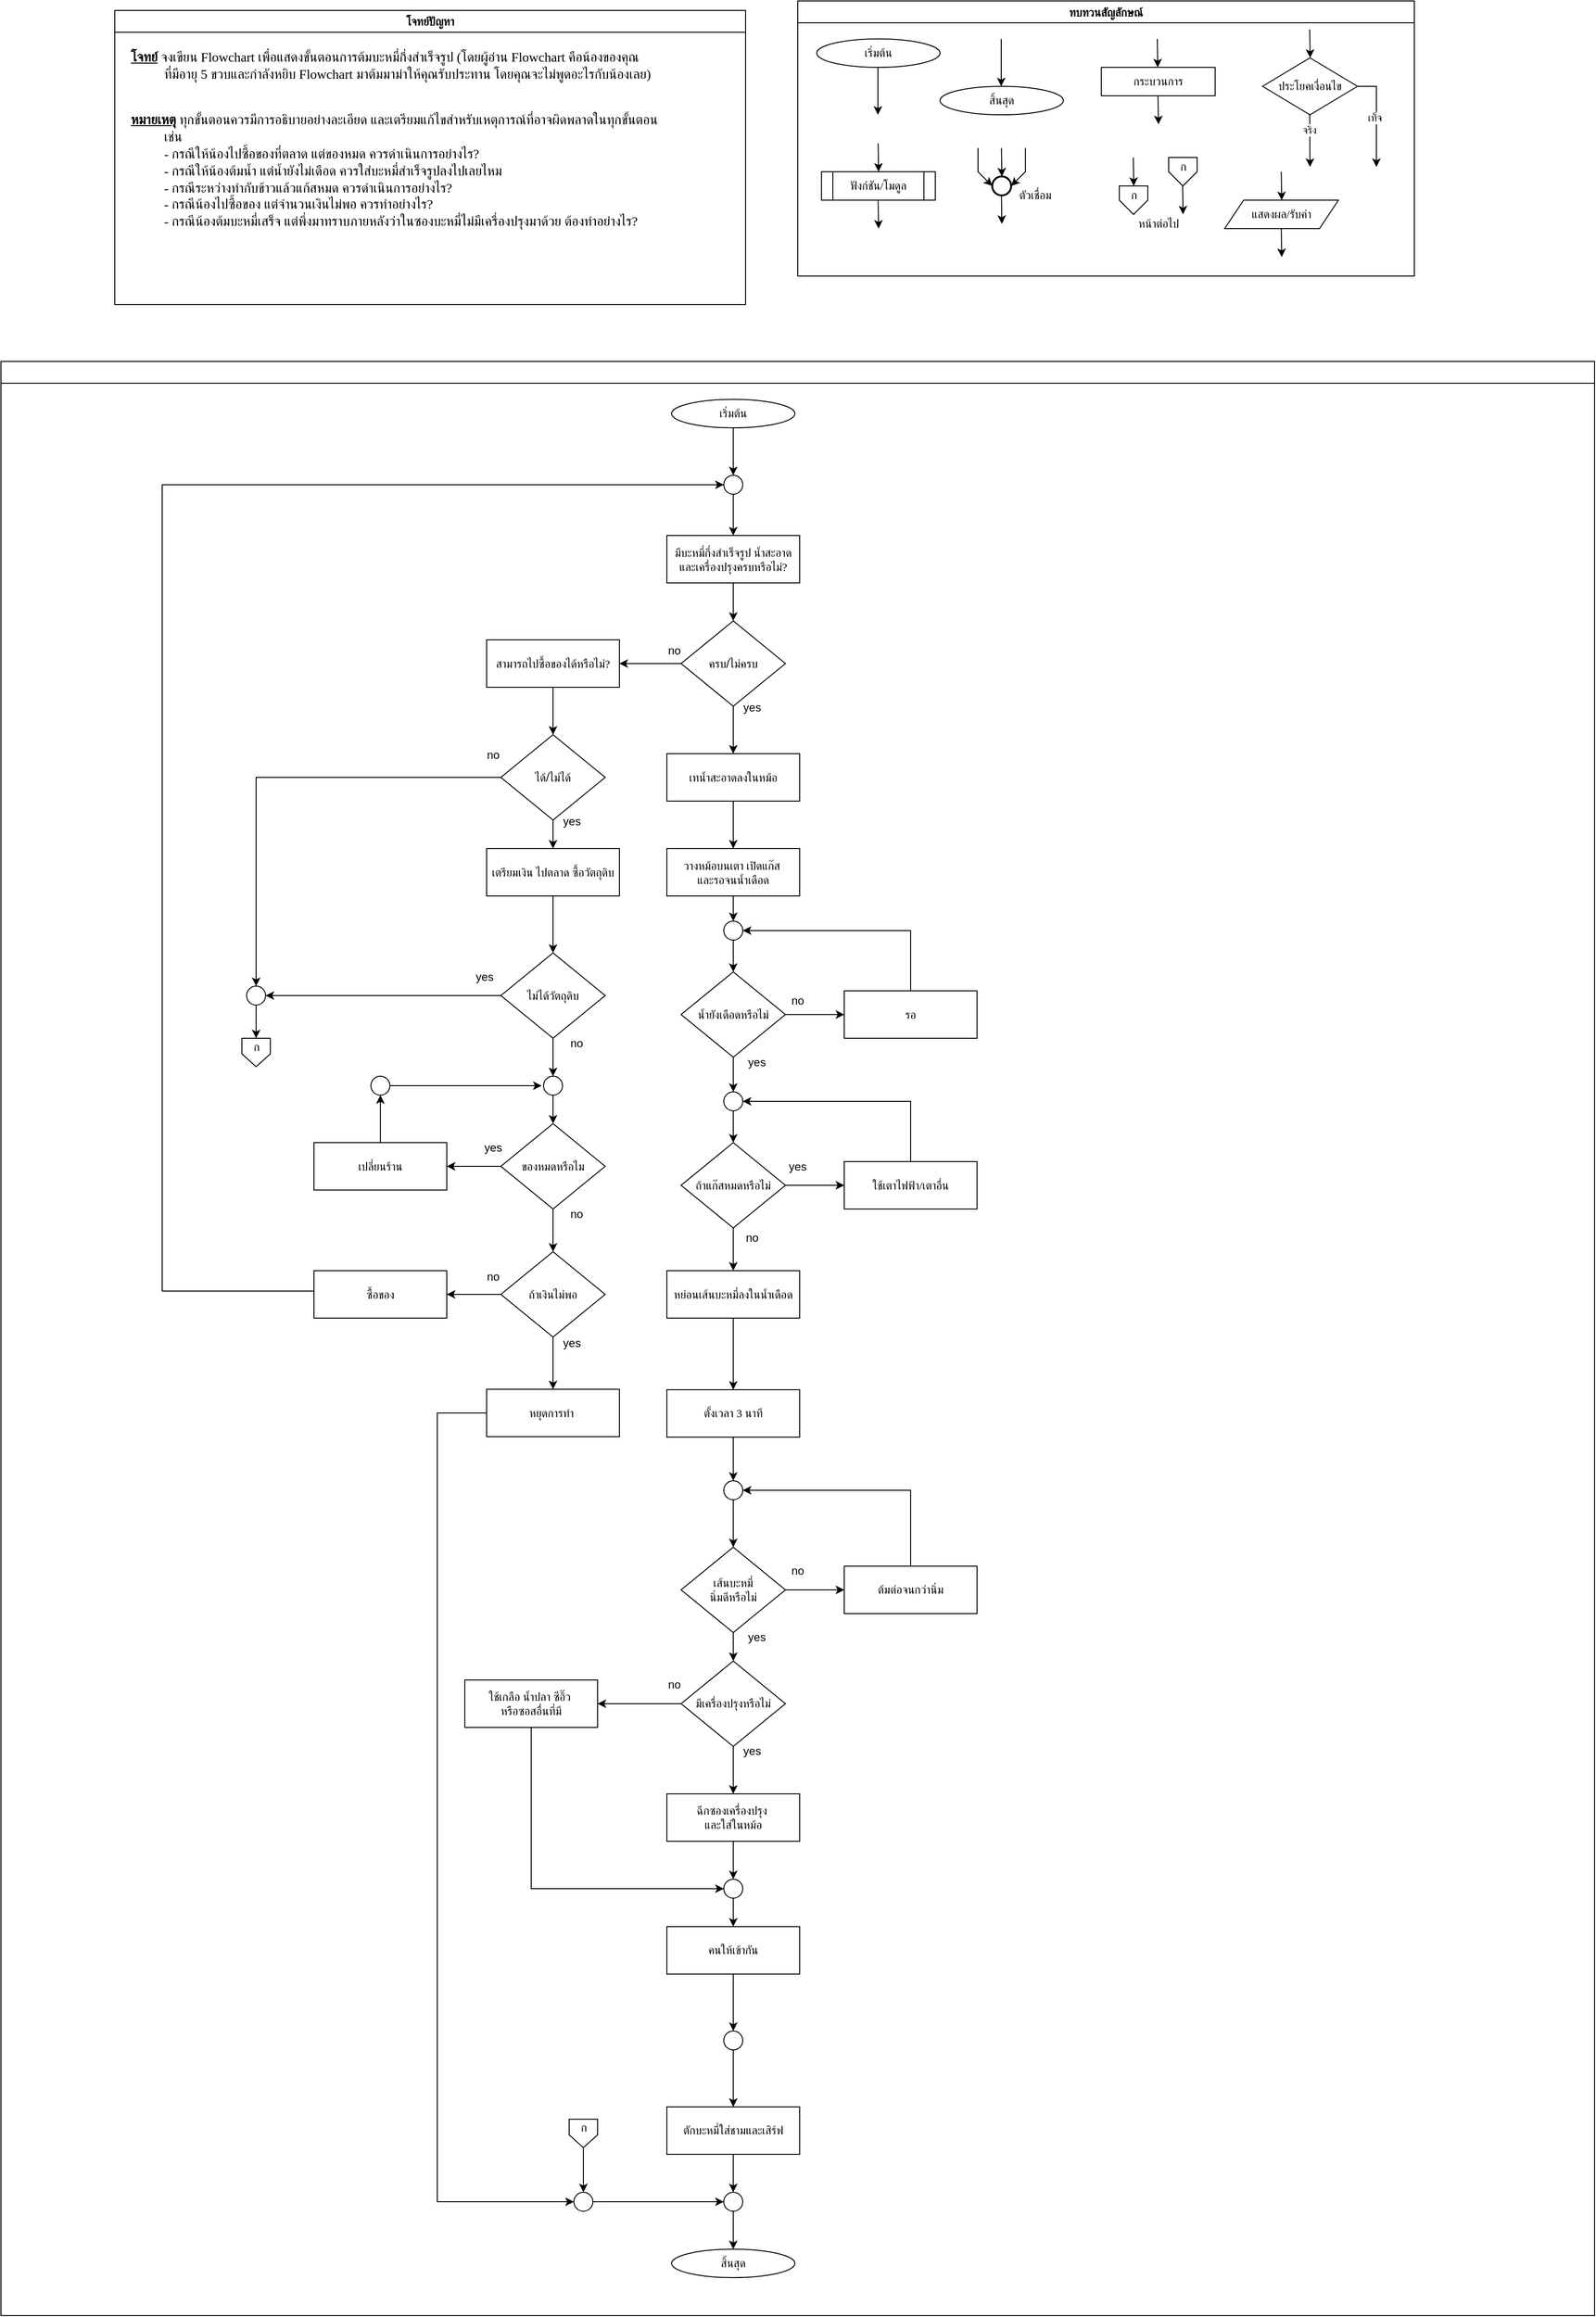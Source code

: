 <mxfile version="24.8.9">
  <diagram name="Page-1" id="bMWLCuBrvqZ_QIejUdau">
    <mxGraphModel dx="6449" dy="3695" grid="1" gridSize="10" guides="1" tooltips="1" connect="1" arrows="1" fold="1" page="1" pageScale="1" pageWidth="827" pageHeight="1169" math="0" shadow="0">
      <root>
        <mxCell id="0" />
        <mxCell id="1" parent="0" />
        <mxCell id="wfWS6R41Hs7KRzqIrebh-39" value="ทบทวนสัญลักษณ์" style="swimlane;fontFamily=Sarabun;fontSource=https%3A%2F%2Ffonts.googleapis.com%2Fcss%3Ffamily%3DSarabun;" parent="1" vertex="1">
          <mxGeometry x="-720" y="20" width="650" height="290" as="geometry" />
        </mxCell>
        <mxCell id="wfWS6R41Hs7KRzqIrebh-40" value="&lt;font data-font-src=&quot;https://fonts.googleapis.com/css?family=Sarabun&quot; face=&quot;Sarabun&quot;&gt;เริ่มต้น&lt;/font&gt;" style="ellipse;whiteSpace=wrap;html=1;" parent="wfWS6R41Hs7KRzqIrebh-39" vertex="1">
          <mxGeometry x="20" y="40" width="130" height="30" as="geometry" />
        </mxCell>
        <mxCell id="wfWS6R41Hs7KRzqIrebh-41" value="" style="endArrow=classic;html=1;rounded=0;" parent="wfWS6R41Hs7KRzqIrebh-39" edge="1">
          <mxGeometry width="50" height="50" relative="1" as="geometry">
            <mxPoint x="84.5" y="70" as="sourcePoint" />
            <mxPoint x="84.5" y="120" as="targetPoint" />
          </mxGeometry>
        </mxCell>
        <mxCell id="wfWS6R41Hs7KRzqIrebh-42" value="&lt;font face=&quot;Sarabun&quot;&gt;สิ้นสุด&lt;/font&gt;" style="ellipse;whiteSpace=wrap;html=1;" parent="wfWS6R41Hs7KRzqIrebh-39" vertex="1">
          <mxGeometry x="150" y="90" width="130" height="30" as="geometry" />
        </mxCell>
        <mxCell id="wfWS6R41Hs7KRzqIrebh-43" value="" style="endArrow=classic;html=1;rounded=0;" parent="wfWS6R41Hs7KRzqIrebh-39" edge="1">
          <mxGeometry width="50" height="50" relative="1" as="geometry">
            <mxPoint x="214.5" y="40" as="sourcePoint" />
            <mxPoint x="214.5" y="90" as="targetPoint" />
          </mxGeometry>
        </mxCell>
        <mxCell id="wfWS6R41Hs7KRzqIrebh-44" value="กระบวนการ" style="rounded=0;whiteSpace=wrap;html=1;fontFamily=Sarabun;fontSource=https%3A%2F%2Ffonts.googleapis.com%2Fcss%3Ffamily%3DSarabun;" parent="wfWS6R41Hs7KRzqIrebh-39" vertex="1">
          <mxGeometry x="320" y="70" width="120" height="30" as="geometry" />
        </mxCell>
        <mxCell id="wfWS6R41Hs7KRzqIrebh-45" value="" style="endArrow=classic;html=1;rounded=0;" parent="wfWS6R41Hs7KRzqIrebh-39" edge="1">
          <mxGeometry width="50" height="50" relative="1" as="geometry">
            <mxPoint x="379" y="40" as="sourcePoint" />
            <mxPoint x="379.5" y="70" as="targetPoint" />
          </mxGeometry>
        </mxCell>
        <mxCell id="wfWS6R41Hs7KRzqIrebh-46" value="" style="endArrow=classic;html=1;rounded=0;" parent="wfWS6R41Hs7KRzqIrebh-39" edge="1">
          <mxGeometry width="50" height="50" relative="1" as="geometry">
            <mxPoint x="379.75" y="100" as="sourcePoint" />
            <mxPoint x="380.25" y="130" as="targetPoint" />
          </mxGeometry>
        </mxCell>
        <mxCell id="wfWS6R41Hs7KRzqIrebh-47" value="ประโยคเงื่อนไข" style="rhombus;whiteSpace=wrap;html=1;fontFamily=Sarabun;fontSource=https%3A%2F%2Ffonts.googleapis.com%2Fcss%3Ffamily%3DSarabun;" parent="wfWS6R41Hs7KRzqIrebh-39" vertex="1">
          <mxGeometry x="490" y="60" width="100" height="60" as="geometry" />
        </mxCell>
        <mxCell id="wfWS6R41Hs7KRzqIrebh-48" value="" style="endArrow=classic;html=1;rounded=0;" parent="wfWS6R41Hs7KRzqIrebh-39" edge="1">
          <mxGeometry width="50" height="50" relative="1" as="geometry">
            <mxPoint x="539.71" y="30" as="sourcePoint" />
            <mxPoint x="540.21" y="60" as="targetPoint" />
          </mxGeometry>
        </mxCell>
        <mxCell id="wfWS6R41Hs7KRzqIrebh-49" value="" style="endArrow=classic;html=1;rounded=0;" parent="wfWS6R41Hs7KRzqIrebh-39" edge="1">
          <mxGeometry width="50" height="50" relative="1" as="geometry">
            <mxPoint x="539.71" y="120" as="sourcePoint" />
            <mxPoint x="540" y="175" as="targetPoint" />
          </mxGeometry>
        </mxCell>
        <mxCell id="wfWS6R41Hs7KRzqIrebh-50" value="จริง" style="edgeLabel;html=1;align=center;verticalAlign=middle;resizable=0;points=[];fontFamily=Sarabun;fontSource=https%3A%2F%2Ffonts.googleapis.com%2Fcss%3Ffamily%3DSarabun;" parent="wfWS6R41Hs7KRzqIrebh-49" vertex="1" connectable="0">
          <mxGeometry x="-0.414" y="-1" relative="1" as="geometry">
            <mxPoint as="offset" />
          </mxGeometry>
        </mxCell>
        <mxCell id="wfWS6R41Hs7KRzqIrebh-51" value="" style="endArrow=classic;html=1;rounded=0;exitX=1;exitY=0.5;exitDx=0;exitDy=0;" parent="wfWS6R41Hs7KRzqIrebh-39" source="wfWS6R41Hs7KRzqIrebh-47" edge="1">
          <mxGeometry width="50" height="50" relative="1" as="geometry">
            <mxPoint x="620" y="95" as="sourcePoint" />
            <mxPoint x="610" y="175" as="targetPoint" />
            <Array as="points">
              <mxPoint x="610" y="90" />
            </Array>
          </mxGeometry>
        </mxCell>
        <mxCell id="wfWS6R41Hs7KRzqIrebh-52" value="&lt;font data-font-src=&quot;https://fonts.googleapis.com/css?family=Sarabun&quot; face=&quot;Sarabun&quot;&gt;เท็จ&lt;/font&gt;" style="edgeLabel;html=1;align=center;verticalAlign=middle;resizable=0;points=[];" parent="wfWS6R41Hs7KRzqIrebh-51" vertex="1" connectable="0">
          <mxGeometry x="-0.002" y="-2" relative="1" as="geometry">
            <mxPoint as="offset" />
          </mxGeometry>
        </mxCell>
        <mxCell id="wfWS6R41Hs7KRzqIrebh-53" value="&lt;font data-font-src=&quot;https://fonts.googleapis.com/css?family=Sarabun&quot; face=&quot;Sarabun&quot;&gt;ฟังก์ชัน/โมดูล&lt;/font&gt;" style="shape=process;whiteSpace=wrap;html=1;backgroundOutline=1;" parent="wfWS6R41Hs7KRzqIrebh-39" vertex="1">
          <mxGeometry x="25" y="180" width="120" height="30" as="geometry" />
        </mxCell>
        <mxCell id="wfWS6R41Hs7KRzqIrebh-54" value="" style="endArrow=classic;html=1;rounded=0;" parent="wfWS6R41Hs7KRzqIrebh-39" edge="1">
          <mxGeometry width="50" height="50" relative="1" as="geometry">
            <mxPoint x="84.71" y="150" as="sourcePoint" />
            <mxPoint x="85.21" y="180" as="targetPoint" />
          </mxGeometry>
        </mxCell>
        <mxCell id="wfWS6R41Hs7KRzqIrebh-55" value="" style="endArrow=classic;html=1;rounded=0;" parent="wfWS6R41Hs7KRzqIrebh-39" edge="1">
          <mxGeometry width="50" height="50" relative="1" as="geometry">
            <mxPoint x="84.71" y="210" as="sourcePoint" />
            <mxPoint x="85.21" y="240" as="targetPoint" />
          </mxGeometry>
        </mxCell>
        <mxCell id="wfWS6R41Hs7KRzqIrebh-56" value="" style="strokeWidth=2;html=1;shape=mxgraph.flowchart.start_2;whiteSpace=wrap;" parent="wfWS6R41Hs7KRzqIrebh-39" vertex="1">
          <mxGeometry x="205" y="185" width="20" height="20" as="geometry" />
        </mxCell>
        <mxCell id="wfWS6R41Hs7KRzqIrebh-57" value="" style="endArrow=classic;html=1;rounded=0;" parent="wfWS6R41Hs7KRzqIrebh-39" edge="1">
          <mxGeometry width="50" height="50" relative="1" as="geometry">
            <mxPoint x="214.71" y="155" as="sourcePoint" />
            <mxPoint x="215.21" y="185" as="targetPoint" />
          </mxGeometry>
        </mxCell>
        <mxCell id="wfWS6R41Hs7KRzqIrebh-58" value="" style="endArrow=classic;html=1;rounded=0;entryX=0;entryY=0.5;entryDx=0;entryDy=0;entryPerimeter=0;" parent="wfWS6R41Hs7KRzqIrebh-39" target="wfWS6R41Hs7KRzqIrebh-56" edge="1">
          <mxGeometry width="50" height="50" relative="1" as="geometry">
            <mxPoint x="190.0" y="155" as="sourcePoint" />
            <mxPoint x="190.5" y="185" as="targetPoint" />
            <Array as="points">
              <mxPoint x="190" y="180" />
            </Array>
          </mxGeometry>
        </mxCell>
        <mxCell id="wfWS6R41Hs7KRzqIrebh-59" value="" style="endArrow=classic;html=1;rounded=0;entryX=1;entryY=0.5;entryDx=0;entryDy=0;entryPerimeter=0;" parent="wfWS6R41Hs7KRzqIrebh-39" target="wfWS6R41Hs7KRzqIrebh-56" edge="1">
          <mxGeometry width="50" height="50" relative="1" as="geometry">
            <mxPoint x="240.0" y="155" as="sourcePoint" />
            <mxPoint x="240.5" y="185" as="targetPoint" />
            <Array as="points">
              <mxPoint x="240" y="180" />
            </Array>
          </mxGeometry>
        </mxCell>
        <mxCell id="wfWS6R41Hs7KRzqIrebh-60" value="" style="endArrow=classic;html=1;rounded=0;" parent="wfWS6R41Hs7KRzqIrebh-39" edge="1">
          <mxGeometry width="50" height="50" relative="1" as="geometry">
            <mxPoint x="214.71" y="205" as="sourcePoint" />
            <mxPoint x="215.21" y="235" as="targetPoint" />
          </mxGeometry>
        </mxCell>
        <mxCell id="wfWS6R41Hs7KRzqIrebh-61" value="&lt;font data-font-src=&quot;https://fonts.googleapis.com/css?family=Sarabun&quot; face=&quot;Sarabun&quot;&gt;ตัวเชื่อม&lt;/font&gt;" style="text;html=1;align=center;verticalAlign=middle;resizable=0;points=[];autosize=1;strokeColor=none;fillColor=none;" parent="wfWS6R41Hs7KRzqIrebh-39" vertex="1">
          <mxGeometry x="220" y="190" width="60" height="30" as="geometry" />
        </mxCell>
        <mxCell id="wfWS6R41Hs7KRzqIrebh-62" value="" style="endArrow=classic;html=1;rounded=0;" parent="wfWS6R41Hs7KRzqIrebh-39" edge="1">
          <mxGeometry width="50" height="50" relative="1" as="geometry">
            <mxPoint x="353.71" y="165" as="sourcePoint" />
            <mxPoint x="354.21" y="195" as="targetPoint" />
          </mxGeometry>
        </mxCell>
        <mxCell id="wfWS6R41Hs7KRzqIrebh-63" value="" style="verticalLabelPosition=bottom;verticalAlign=top;html=1;shape=offPageConnector;rounded=0;size=0.5;" parent="wfWS6R41Hs7KRzqIrebh-39" vertex="1">
          <mxGeometry x="339" y="195" width="30" height="30" as="geometry" />
        </mxCell>
        <mxCell id="wfWS6R41Hs7KRzqIrebh-64" value="" style="endArrow=classic;html=1;rounded=0;" parent="wfWS6R41Hs7KRzqIrebh-39" edge="1">
          <mxGeometry width="50" height="50" relative="1" as="geometry">
            <mxPoint x="405.71" y="195" as="sourcePoint" />
            <mxPoint x="406.21" y="225" as="targetPoint" />
          </mxGeometry>
        </mxCell>
        <mxCell id="wfWS6R41Hs7KRzqIrebh-65" value="" style="verticalLabelPosition=bottom;verticalAlign=top;html=1;shape=offPageConnector;rounded=0;size=0.5;" parent="wfWS6R41Hs7KRzqIrebh-39" vertex="1">
          <mxGeometry x="391" y="165" width="30" height="30" as="geometry" />
        </mxCell>
        <mxCell id="wfWS6R41Hs7KRzqIrebh-66" value="หน้าต่อไป" style="text;html=1;align=center;verticalAlign=middle;resizable=0;points=[];autosize=1;strokeColor=none;fillColor=none;fontFamily=Sarabun;fontSource=https%3A%2F%2Ffonts.googleapis.com%2Fcss%3Ffamily%3DSarabun;" parent="wfWS6R41Hs7KRzqIrebh-39" vertex="1">
          <mxGeometry x="345" y="220" width="70" height="30" as="geometry" />
        </mxCell>
        <mxCell id="wfWS6R41Hs7KRzqIrebh-67" value="ก" style="text;html=1;align=center;verticalAlign=middle;resizable=0;points=[];autosize=1;strokeColor=none;fillColor=none;fontFamily=Sarabun;fontSource=https%3A%2F%2Ffonts.googleapis.com%2Fcss%3Ffamily%3DSarabun;" parent="wfWS6R41Hs7KRzqIrebh-39" vertex="1">
          <mxGeometry x="339" y="190" width="30" height="30" as="geometry" />
        </mxCell>
        <mxCell id="wfWS6R41Hs7KRzqIrebh-68" value="ก" style="text;html=1;align=center;verticalAlign=middle;resizable=0;points=[];autosize=1;strokeColor=none;fillColor=none;fontFamily=Sarabun;fontSource=https%3A%2F%2Ffonts.googleapis.com%2Fcss%3Ffamily%3DSarabun;" parent="wfWS6R41Hs7KRzqIrebh-39" vertex="1">
          <mxGeometry x="391" y="160" width="30" height="30" as="geometry" />
        </mxCell>
        <mxCell id="wfWS6R41Hs7KRzqIrebh-69" value="แสดงผล/รับค่า" style="shape=parallelogram;perimeter=parallelogramPerimeter;whiteSpace=wrap;html=1;fixedSize=1;fontFamily=Sarabun;fontSource=https%3A%2F%2Ffonts.googleapis.com%2Fcss%3Ffamily%3DSarabun;" parent="wfWS6R41Hs7KRzqIrebh-39" vertex="1">
          <mxGeometry x="450" y="210" width="120" height="30" as="geometry" />
        </mxCell>
        <mxCell id="wfWS6R41Hs7KRzqIrebh-70" value="" style="endArrow=classic;html=1;rounded=0;" parent="wfWS6R41Hs7KRzqIrebh-39" edge="1">
          <mxGeometry width="50" height="50" relative="1" as="geometry">
            <mxPoint x="509.71" y="180" as="sourcePoint" />
            <mxPoint x="510.21" y="210" as="targetPoint" />
          </mxGeometry>
        </mxCell>
        <mxCell id="wfWS6R41Hs7KRzqIrebh-71" value="" style="endArrow=classic;html=1;rounded=0;" parent="wfWS6R41Hs7KRzqIrebh-39" edge="1">
          <mxGeometry width="50" height="50" relative="1" as="geometry">
            <mxPoint x="509.71" y="240" as="sourcePoint" />
            <mxPoint x="510.21" y="270" as="targetPoint" />
          </mxGeometry>
        </mxCell>
        <mxCell id="wfWS6R41Hs7KRzqIrebh-72" value="&#xa;" style="swimlane;fontFamily=Sarabun;fontSource=https%3A%2F%2Ffonts.googleapis.com%2Fcss%3Ffamily%3DSarabun;" parent="1" vertex="1">
          <mxGeometry x="-1560" y="400" width="1680" height="2060" as="geometry" />
        </mxCell>
        <mxCell id="wfWS6R41Hs7KRzqIrebh-124" value="" style="edgeStyle=orthogonalEdgeStyle;rounded=0;orthogonalLoop=1;jettySize=auto;html=1;" parent="wfWS6R41Hs7KRzqIrebh-72" source="wfWS6R41Hs7KRzqIrebh-73" target="wfWS6R41Hs7KRzqIrebh-123" edge="1">
          <mxGeometry relative="1" as="geometry" />
        </mxCell>
        <mxCell id="wfWS6R41Hs7KRzqIrebh-73" value="&lt;font data-font-src=&quot;https://fonts.googleapis.com/css?family=Sarabun&quot; face=&quot;Sarabun&quot;&gt;เริ่มต้น&lt;/font&gt;" style="ellipse;whiteSpace=wrap;html=1;" parent="wfWS6R41Hs7KRzqIrebh-72" vertex="1">
          <mxGeometry x="707" y="40" width="130" height="30" as="geometry" />
        </mxCell>
        <mxCell id="wfWS6R41Hs7KRzqIrebh-74" value="&lt;font face=&quot;Sarabun&quot;&gt;สิ้นสุด&lt;/font&gt;" style="ellipse;whiteSpace=wrap;html=1;" parent="wfWS6R41Hs7KRzqIrebh-72" vertex="1">
          <mxGeometry x="707" y="1990" width="130" height="30" as="geometry" />
        </mxCell>
        <mxCell id="wfWS6R41Hs7KRzqIrebh-80" value="" style="edgeStyle=orthogonalEdgeStyle;rounded=0;orthogonalLoop=1;jettySize=auto;html=1;" parent="wfWS6R41Hs7KRzqIrebh-72" source="wfWS6R41Hs7KRzqIrebh-77" target="wfWS6R41Hs7KRzqIrebh-79" edge="1">
          <mxGeometry relative="1" as="geometry" />
        </mxCell>
        <mxCell id="wfWS6R41Hs7KRzqIrebh-77" value="มีบะหมี่กึ่งสำเร็จรูป น้ำสะอาด และเครื่องปรุงครบหรือไม่?" style="rounded=0;whiteSpace=wrap;html=1;fontFamily=Sarabun;fontSource=https%3A%2F%2Ffonts.googleapis.com%2Fcss%3Ffamily%3DSarabun;" parent="wfWS6R41Hs7KRzqIrebh-72" vertex="1">
          <mxGeometry x="702" y="183.5" width="140" height="50" as="geometry" />
        </mxCell>
        <mxCell id="wfWS6R41Hs7KRzqIrebh-89" value="" style="edgeStyle=orthogonalEdgeStyle;rounded=0;orthogonalLoop=1;jettySize=auto;html=1;" parent="wfWS6R41Hs7KRzqIrebh-72" source="wfWS6R41Hs7KRzqIrebh-79" target="wfWS6R41Hs7KRzqIrebh-81" edge="1">
          <mxGeometry relative="1" as="geometry" />
        </mxCell>
        <mxCell id="wfWS6R41Hs7KRzqIrebh-163" value="" style="edgeStyle=orthogonalEdgeStyle;rounded=0;orthogonalLoop=1;jettySize=auto;html=1;" parent="wfWS6R41Hs7KRzqIrebh-72" source="wfWS6R41Hs7KRzqIrebh-79" target="wfWS6R41Hs7KRzqIrebh-161" edge="1">
          <mxGeometry relative="1" as="geometry" />
        </mxCell>
        <mxCell id="wfWS6R41Hs7KRzqIrebh-79" value="ครบ/ไม่ครบ" style="rhombus;whiteSpace=wrap;html=1;" parent="wfWS6R41Hs7KRzqIrebh-72" vertex="1">
          <mxGeometry x="717" y="273.5" width="110" height="90" as="geometry" />
        </mxCell>
        <mxCell id="wfWS6R41Hs7KRzqIrebh-87" value="" style="edgeStyle=orthogonalEdgeStyle;rounded=0;orthogonalLoop=1;jettySize=auto;html=1;" parent="wfWS6R41Hs7KRzqIrebh-72" source="wfWS6R41Hs7KRzqIrebh-81" target="wfWS6R41Hs7KRzqIrebh-84" edge="1">
          <mxGeometry relative="1" as="geometry" />
        </mxCell>
        <mxCell id="wfWS6R41Hs7KRzqIrebh-81" value="สามารถไปซื้อของได้หรือไม่?" style="rounded=0;whiteSpace=wrap;html=1;fontFamily=Sarabun;fontSource=https%3A%2F%2Ffonts.googleapis.com%2Fcss%3Ffamily%3DSarabun;" parent="wfWS6R41Hs7KRzqIrebh-72" vertex="1">
          <mxGeometry x="512" y="293.5" width="140" height="50" as="geometry" />
        </mxCell>
        <mxCell id="wfWS6R41Hs7KRzqIrebh-88" value="" style="edgeStyle=orthogonalEdgeStyle;rounded=0;orthogonalLoop=1;jettySize=auto;html=1;" parent="wfWS6R41Hs7KRzqIrebh-72" source="wfWS6R41Hs7KRzqIrebh-84" target="wfWS6R41Hs7KRzqIrebh-86" edge="1">
          <mxGeometry relative="1" as="geometry" />
        </mxCell>
        <mxCell id="wfWS6R41Hs7KRzqIrebh-103" value="" style="edgeStyle=orthogonalEdgeStyle;rounded=0;orthogonalLoop=1;jettySize=auto;html=1;" parent="wfWS6R41Hs7KRzqIrebh-72" source="wfWS6R41Hs7KRzqIrebh-84" target="wfWS6R41Hs7KRzqIrebh-97" edge="1">
          <mxGeometry relative="1" as="geometry" />
        </mxCell>
        <mxCell id="wfWS6R41Hs7KRzqIrebh-84" value="ได้/ไม่ได้" style="rhombus;whiteSpace=wrap;html=1;" parent="wfWS6R41Hs7KRzqIrebh-72" vertex="1">
          <mxGeometry x="527" y="393.5" width="110" height="90" as="geometry" />
        </mxCell>
        <mxCell id="wfWS6R41Hs7KRzqIrebh-91" value="" style="edgeStyle=orthogonalEdgeStyle;rounded=0;orthogonalLoop=1;jettySize=auto;html=1;" parent="wfWS6R41Hs7KRzqIrebh-72" source="wfWS6R41Hs7KRzqIrebh-86" target="wfWS6R41Hs7KRzqIrebh-90" edge="1">
          <mxGeometry relative="1" as="geometry" />
        </mxCell>
        <mxCell id="wfWS6R41Hs7KRzqIrebh-86" value="เตรียมเงิน ไปตลาด ซื้อวัตถุดิบ" style="rounded=0;whiteSpace=wrap;html=1;fontFamily=Sarabun;fontSource=https%3A%2F%2Ffonts.googleapis.com%2Fcss%3Ffamily%3DSarabun;" parent="wfWS6R41Hs7KRzqIrebh-72" vertex="1">
          <mxGeometry x="512" y="513.5" width="140" height="50" as="geometry" />
        </mxCell>
        <mxCell id="wfWS6R41Hs7KRzqIrebh-102" value="" style="edgeStyle=orthogonalEdgeStyle;rounded=0;orthogonalLoop=1;jettySize=auto;html=1;" parent="wfWS6R41Hs7KRzqIrebh-72" source="wfWS6R41Hs7KRzqIrebh-90" target="wfWS6R41Hs7KRzqIrebh-97" edge="1">
          <mxGeometry relative="1" as="geometry" />
        </mxCell>
        <mxCell id="wfWS6R41Hs7KRzqIrebh-118" value="" style="edgeStyle=orthogonalEdgeStyle;rounded=0;orthogonalLoop=1;jettySize=auto;html=1;" parent="wfWS6R41Hs7KRzqIrebh-72" source="wfWS6R41Hs7KRzqIrebh-90" target="wfWS6R41Hs7KRzqIrebh-117" edge="1">
          <mxGeometry relative="1" as="geometry" />
        </mxCell>
        <mxCell id="wfWS6R41Hs7KRzqIrebh-90" value="ไม่ได้&lt;span style=&quot;font-family: Sarabun;&quot;&gt;วัตถุดิบ&lt;/span&gt;" style="rhombus;whiteSpace=wrap;html=1;" parent="wfWS6R41Hs7KRzqIrebh-72" vertex="1">
          <mxGeometry x="527" y="623.5" width="110" height="90" as="geometry" />
        </mxCell>
        <mxCell id="7X1rXIPBfg0nOLQUakzX-18" value="" style="edgeStyle=orthogonalEdgeStyle;rounded=0;orthogonalLoop=1;jettySize=auto;html=1;entryX=0;entryY=0.5;entryDx=0;entryDy=0;" edge="1" parent="wfWS6R41Hs7KRzqIrebh-72" source="wfWS6R41Hs7KRzqIrebh-94" target="7X1rXIPBfg0nOLQUakzX-19">
          <mxGeometry relative="1" as="geometry">
            <mxPoint x="582" y="1930" as="targetPoint" />
            <Array as="points">
              <mxPoint x="460" y="1109" />
              <mxPoint x="460" y="1940" />
            </Array>
          </mxGeometry>
        </mxCell>
        <mxCell id="wfWS6R41Hs7KRzqIrebh-94" value="หยุดการทำ&amp;nbsp;" style="rounded=0;whiteSpace=wrap;html=1;fontFamily=Sarabun;fontSource=https%3A%2F%2Ffonts.googleapis.com%2Fcss%3Ffamily%3DSarabun;" parent="wfWS6R41Hs7KRzqIrebh-72" vertex="1">
          <mxGeometry x="512" y="1083.5" width="140" height="50" as="geometry" />
        </mxCell>
        <mxCell id="wfWS6R41Hs7KRzqIrebh-217" value="" style="edgeStyle=orthogonalEdgeStyle;rounded=0;orthogonalLoop=1;jettySize=auto;html=1;" parent="wfWS6R41Hs7KRzqIrebh-72" source="wfWS6R41Hs7KRzqIrebh-97" target="wfWS6R41Hs7KRzqIrebh-216" edge="1">
          <mxGeometry relative="1" as="geometry" />
        </mxCell>
        <mxCell id="wfWS6R41Hs7KRzqIrebh-97" value="" style="ellipse;whiteSpace=wrap;html=1;aspect=fixed;" parent="wfWS6R41Hs7KRzqIrebh-72" vertex="1">
          <mxGeometry x="259" y="658.5" width="20" height="20" as="geometry" />
        </mxCell>
        <mxCell id="wfWS6R41Hs7KRzqIrebh-111" value="" style="edgeStyle=orthogonalEdgeStyle;rounded=0;orthogonalLoop=1;jettySize=auto;html=1;" parent="wfWS6R41Hs7KRzqIrebh-72" source="wfWS6R41Hs7KRzqIrebh-104" target="wfWS6R41Hs7KRzqIrebh-109" edge="1">
          <mxGeometry relative="1" as="geometry" />
        </mxCell>
        <mxCell id="wfWS6R41Hs7KRzqIrebh-112" value="" style="edgeStyle=orthogonalEdgeStyle;rounded=0;orthogonalLoop=1;jettySize=auto;html=1;" parent="wfWS6R41Hs7KRzqIrebh-72" source="wfWS6R41Hs7KRzqIrebh-104" target="wfWS6R41Hs7KRzqIrebh-106" edge="1">
          <mxGeometry relative="1" as="geometry" />
        </mxCell>
        <mxCell id="wfWS6R41Hs7KRzqIrebh-104" value="ของหมดหรือไม" style="rhombus;whiteSpace=wrap;html=1;" parent="wfWS6R41Hs7KRzqIrebh-72" vertex="1">
          <mxGeometry x="527" y="803.5" width="110" height="90" as="geometry" />
        </mxCell>
        <mxCell id="wfWS6R41Hs7KRzqIrebh-115" value="" style="edgeStyle=orthogonalEdgeStyle;rounded=0;orthogonalLoop=1;jettySize=auto;html=1;" parent="wfWS6R41Hs7KRzqIrebh-72" source="wfWS6R41Hs7KRzqIrebh-106" target="wfWS6R41Hs7KRzqIrebh-114" edge="1">
          <mxGeometry relative="1" as="geometry" />
        </mxCell>
        <mxCell id="wfWS6R41Hs7KRzqIrebh-106" value="เปลี่ยนร้าน" style="rounded=0;whiteSpace=wrap;html=1;fontFamily=Sarabun;fontSource=https%3A%2F%2Ffonts.googleapis.com%2Fcss%3Ffamily%3DSarabun;" parent="wfWS6R41Hs7KRzqIrebh-72" vertex="1">
          <mxGeometry x="330" y="823.5" width="140" height="50" as="geometry" />
        </mxCell>
        <mxCell id="wfWS6R41Hs7KRzqIrebh-120" value="" style="edgeStyle=orthogonalEdgeStyle;rounded=0;orthogonalLoop=1;jettySize=auto;html=1;" parent="wfWS6R41Hs7KRzqIrebh-72" source="wfWS6R41Hs7KRzqIrebh-109" target="wfWS6R41Hs7KRzqIrebh-94" edge="1">
          <mxGeometry relative="1" as="geometry" />
        </mxCell>
        <mxCell id="wfWS6R41Hs7KRzqIrebh-122" value="" style="edgeStyle=orthogonalEdgeStyle;rounded=0;orthogonalLoop=1;jettySize=auto;html=1;entryX=0;entryY=0.5;entryDx=0;entryDy=0;exitX=0;exitY=0.5;exitDx=0;exitDy=0;" parent="wfWS6R41Hs7KRzqIrebh-72" source="wfWS6R41Hs7KRzqIrebh-196" target="wfWS6R41Hs7KRzqIrebh-123" edge="1">
          <mxGeometry relative="1" as="geometry">
            <mxPoint x="289" y="980" as="sourcePoint" />
            <mxPoint x="660" y="140" as="targetPoint" />
            <Array as="points">
              <mxPoint x="330" y="980" />
              <mxPoint x="170" y="980" />
              <mxPoint x="170" y="130" />
            </Array>
          </mxGeometry>
        </mxCell>
        <mxCell id="wfWS6R41Hs7KRzqIrebh-197" value="" style="edgeStyle=orthogonalEdgeStyle;rounded=0;orthogonalLoop=1;jettySize=auto;html=1;" parent="wfWS6R41Hs7KRzqIrebh-72" source="wfWS6R41Hs7KRzqIrebh-109" target="wfWS6R41Hs7KRzqIrebh-196" edge="1">
          <mxGeometry relative="1" as="geometry" />
        </mxCell>
        <mxCell id="wfWS6R41Hs7KRzqIrebh-109" value="ถ้าเงินไม่พอ" style="rhombus;whiteSpace=wrap;html=1;" parent="wfWS6R41Hs7KRzqIrebh-72" vertex="1">
          <mxGeometry x="527" y="938.5" width="110" height="90" as="geometry" />
        </mxCell>
        <mxCell id="wfWS6R41Hs7KRzqIrebh-116" value="" style="edgeStyle=orthogonalEdgeStyle;rounded=0;orthogonalLoop=1;jettySize=auto;html=1;" parent="wfWS6R41Hs7KRzqIrebh-72" source="wfWS6R41Hs7KRzqIrebh-114" edge="1">
          <mxGeometry relative="1" as="geometry">
            <mxPoint x="570" y="763.5" as="targetPoint" />
          </mxGeometry>
        </mxCell>
        <mxCell id="wfWS6R41Hs7KRzqIrebh-114" value="" style="ellipse;whiteSpace=wrap;html=1;aspect=fixed;" parent="wfWS6R41Hs7KRzqIrebh-72" vertex="1">
          <mxGeometry x="390" y="753.5" width="20" height="20" as="geometry" />
        </mxCell>
        <mxCell id="wfWS6R41Hs7KRzqIrebh-119" value="" style="edgeStyle=orthogonalEdgeStyle;rounded=0;orthogonalLoop=1;jettySize=auto;html=1;" parent="wfWS6R41Hs7KRzqIrebh-72" source="wfWS6R41Hs7KRzqIrebh-117" target="wfWS6R41Hs7KRzqIrebh-104" edge="1">
          <mxGeometry relative="1" as="geometry" />
        </mxCell>
        <mxCell id="wfWS6R41Hs7KRzqIrebh-117" value="" style="ellipse;whiteSpace=wrap;html=1;aspect=fixed;" parent="wfWS6R41Hs7KRzqIrebh-72" vertex="1">
          <mxGeometry x="572" y="753.5" width="20" height="20" as="geometry" />
        </mxCell>
        <mxCell id="wfWS6R41Hs7KRzqIrebh-125" value="" style="edgeStyle=orthogonalEdgeStyle;rounded=0;orthogonalLoop=1;jettySize=auto;html=1;" parent="wfWS6R41Hs7KRzqIrebh-72" source="wfWS6R41Hs7KRzqIrebh-123" target="wfWS6R41Hs7KRzqIrebh-77" edge="1">
          <mxGeometry relative="1" as="geometry" />
        </mxCell>
        <mxCell id="wfWS6R41Hs7KRzqIrebh-123" value="" style="ellipse;whiteSpace=wrap;html=1;aspect=fixed;" parent="wfWS6R41Hs7KRzqIrebh-72" vertex="1">
          <mxGeometry x="762" y="120" width="20" height="20" as="geometry" />
        </mxCell>
        <mxCell id="wfWS6R41Hs7KRzqIrebh-207" value="" style="edgeStyle=orthogonalEdgeStyle;rounded=0;orthogonalLoop=1;jettySize=auto;html=1;" parent="wfWS6R41Hs7KRzqIrebh-72" source="wfWS6R41Hs7KRzqIrebh-160" target="wfWS6R41Hs7KRzqIrebh-206" edge="1">
          <mxGeometry relative="1" as="geometry" />
        </mxCell>
        <mxCell id="wfWS6R41Hs7KRzqIrebh-160" value="" style="ellipse;whiteSpace=wrap;html=1;aspect=fixed;" parent="wfWS6R41Hs7KRzqIrebh-72" vertex="1">
          <mxGeometry x="762" y="1760" width="20" height="20" as="geometry" />
        </mxCell>
        <mxCell id="wfWS6R41Hs7KRzqIrebh-165" value="" style="edgeStyle=orthogonalEdgeStyle;rounded=0;orthogonalLoop=1;jettySize=auto;html=1;" parent="wfWS6R41Hs7KRzqIrebh-72" source="wfWS6R41Hs7KRzqIrebh-161" target="wfWS6R41Hs7KRzqIrebh-164" edge="1">
          <mxGeometry relative="1" as="geometry" />
        </mxCell>
        <mxCell id="wfWS6R41Hs7KRzqIrebh-161" value="เทน้ำสะอาดลงในหม้อ" style="rounded=0;whiteSpace=wrap;html=1;fontFamily=Sarabun;fontSource=https%3A%2F%2Ffonts.googleapis.com%2Fcss%3Ffamily%3DSarabun;" parent="wfWS6R41Hs7KRzqIrebh-72" vertex="1">
          <mxGeometry x="702" y="413.5" width="140" height="50" as="geometry" />
        </mxCell>
        <mxCell id="wfWS6R41Hs7KRzqIrebh-179" value="" style="edgeStyle=orthogonalEdgeStyle;rounded=0;orthogonalLoop=1;jettySize=auto;html=1;" parent="wfWS6R41Hs7KRzqIrebh-72" source="wfWS6R41Hs7KRzqIrebh-164" target="wfWS6R41Hs7KRzqIrebh-176" edge="1">
          <mxGeometry relative="1" as="geometry" />
        </mxCell>
        <mxCell id="wfWS6R41Hs7KRzqIrebh-164" value="วางหม้อบนเตา เปิดแก๊ส&amp;nbsp;&lt;div&gt;และรอจนน้ำเดือด&lt;/div&gt;" style="rounded=0;whiteSpace=wrap;html=1;fontFamily=Sarabun;fontSource=https%3A%2F%2Ffonts.googleapis.com%2Fcss%3Ffamily%3DSarabun;" parent="wfWS6R41Hs7KRzqIrebh-72" vertex="1">
          <mxGeometry x="702" y="513.5" width="140" height="50" as="geometry" />
        </mxCell>
        <mxCell id="wfWS6R41Hs7KRzqIrebh-175" value="" style="edgeStyle=orthogonalEdgeStyle;rounded=0;orthogonalLoop=1;jettySize=auto;html=1;" parent="wfWS6R41Hs7KRzqIrebh-72" source="wfWS6R41Hs7KRzqIrebh-166" target="wfWS6R41Hs7KRzqIrebh-170" edge="1">
          <mxGeometry relative="1" as="geometry" />
        </mxCell>
        <mxCell id="wfWS6R41Hs7KRzqIrebh-181" value="" style="edgeStyle=orthogonalEdgeStyle;rounded=0;orthogonalLoop=1;jettySize=auto;html=1;" parent="wfWS6R41Hs7KRzqIrebh-72" source="wfWS6R41Hs7KRzqIrebh-166" target="wfWS6R41Hs7KRzqIrebh-177" edge="1">
          <mxGeometry relative="1" as="geometry" />
        </mxCell>
        <mxCell id="wfWS6R41Hs7KRzqIrebh-166" value="น้ำยังเดือดหรือไม่" style="rhombus;whiteSpace=wrap;html=1;" parent="wfWS6R41Hs7KRzqIrebh-72" vertex="1">
          <mxGeometry x="717" y="643.5" width="110" height="90" as="geometry" />
        </mxCell>
        <mxCell id="wfWS6R41Hs7KRzqIrebh-173" value="" style="edgeStyle=orthogonalEdgeStyle;rounded=0;orthogonalLoop=1;jettySize=auto;html=1;" parent="wfWS6R41Hs7KRzqIrebh-72" source="wfWS6R41Hs7KRzqIrebh-168" target="wfWS6R41Hs7KRzqIrebh-172" edge="1">
          <mxGeometry relative="1" as="geometry" />
        </mxCell>
        <mxCell id="wfWS6R41Hs7KRzqIrebh-174" value="" style="edgeStyle=orthogonalEdgeStyle;rounded=0;orthogonalLoop=1;jettySize=auto;html=1;" parent="wfWS6R41Hs7KRzqIrebh-72" source="wfWS6R41Hs7KRzqIrebh-168" target="wfWS6R41Hs7KRzqIrebh-171" edge="1">
          <mxGeometry relative="1" as="geometry" />
        </mxCell>
        <mxCell id="wfWS6R41Hs7KRzqIrebh-168" value="ถ้าแก๊สหมดหรือไม่" style="rhombus;whiteSpace=wrap;html=1;" parent="wfWS6R41Hs7KRzqIrebh-72" vertex="1">
          <mxGeometry x="717" y="823.5" width="110" height="90" as="geometry" />
        </mxCell>
        <mxCell id="wfWS6R41Hs7KRzqIrebh-183" value="" style="edgeStyle=orthogonalEdgeStyle;rounded=0;orthogonalLoop=1;jettySize=auto;html=1;" parent="wfWS6R41Hs7KRzqIrebh-72" source="wfWS6R41Hs7KRzqIrebh-171" target="wfWS6R41Hs7KRzqIrebh-177" edge="1">
          <mxGeometry relative="1" as="geometry">
            <Array as="points">
              <mxPoint x="959" y="780" />
            </Array>
          </mxGeometry>
        </mxCell>
        <mxCell id="wfWS6R41Hs7KRzqIrebh-171" value="ใช้เตาไฟฟ้า/เตาอื่น" style="rounded=0;whiteSpace=wrap;html=1;fontFamily=Sarabun;fontSource=https%3A%2F%2Ffonts.googleapis.com%2Fcss%3Ffamily%3DSarabun;" parent="wfWS6R41Hs7KRzqIrebh-72" vertex="1">
          <mxGeometry x="889" y="843.5" width="140" height="50" as="geometry" />
        </mxCell>
        <mxCell id="wfWS6R41Hs7KRzqIrebh-178" value="" style="edgeStyle=orthogonalEdgeStyle;rounded=0;orthogonalLoop=1;jettySize=auto;html=1;" parent="wfWS6R41Hs7KRzqIrebh-72" source="wfWS6R41Hs7KRzqIrebh-170" target="wfWS6R41Hs7KRzqIrebh-176" edge="1">
          <mxGeometry relative="1" as="geometry">
            <Array as="points">
              <mxPoint x="959" y="600" />
            </Array>
          </mxGeometry>
        </mxCell>
        <mxCell id="wfWS6R41Hs7KRzqIrebh-170" value="รอ" style="rounded=0;whiteSpace=wrap;html=1;fontFamily=Sarabun;fontSource=https%3A%2F%2Ffonts.googleapis.com%2Fcss%3Ffamily%3DSarabun;" parent="wfWS6R41Hs7KRzqIrebh-72" vertex="1">
          <mxGeometry x="889" y="663.5" width="140" height="50" as="geometry" />
        </mxCell>
        <mxCell id="wfWS6R41Hs7KRzqIrebh-185" value="" style="edgeStyle=orthogonalEdgeStyle;rounded=0;orthogonalLoop=1;jettySize=auto;html=1;" parent="wfWS6R41Hs7KRzqIrebh-72" source="wfWS6R41Hs7KRzqIrebh-172" target="wfWS6R41Hs7KRzqIrebh-184" edge="1">
          <mxGeometry relative="1" as="geometry" />
        </mxCell>
        <mxCell id="wfWS6R41Hs7KRzqIrebh-172" value="หย่อนเส้นบะหมี่ลงในน้ำเดือด" style="rounded=0;whiteSpace=wrap;html=1;fontFamily=Sarabun;fontSource=https%3A%2F%2Ffonts.googleapis.com%2Fcss%3Ffamily%3DSarabun;" parent="wfWS6R41Hs7KRzqIrebh-72" vertex="1">
          <mxGeometry x="702" y="958.5" width="140" height="50" as="geometry" />
        </mxCell>
        <mxCell id="wfWS6R41Hs7KRzqIrebh-182" value="" style="edgeStyle=orthogonalEdgeStyle;rounded=0;orthogonalLoop=1;jettySize=auto;html=1;" parent="wfWS6R41Hs7KRzqIrebh-72" source="wfWS6R41Hs7KRzqIrebh-177" target="wfWS6R41Hs7KRzqIrebh-168" edge="1">
          <mxGeometry relative="1" as="geometry" />
        </mxCell>
        <mxCell id="wfWS6R41Hs7KRzqIrebh-177" value="" style="ellipse;whiteSpace=wrap;html=1;aspect=fixed;" parent="wfWS6R41Hs7KRzqIrebh-72" vertex="1">
          <mxGeometry x="762" y="770" width="20" height="20" as="geometry" />
        </mxCell>
        <mxCell id="wfWS6R41Hs7KRzqIrebh-180" value="" style="edgeStyle=orthogonalEdgeStyle;rounded=0;orthogonalLoop=1;jettySize=auto;html=1;" parent="wfWS6R41Hs7KRzqIrebh-72" source="wfWS6R41Hs7KRzqIrebh-176" target="wfWS6R41Hs7KRzqIrebh-166" edge="1">
          <mxGeometry relative="1" as="geometry" />
        </mxCell>
        <mxCell id="wfWS6R41Hs7KRzqIrebh-176" value="" style="ellipse;whiteSpace=wrap;html=1;aspect=fixed;" parent="wfWS6R41Hs7KRzqIrebh-72" vertex="1">
          <mxGeometry x="762" y="590" width="20" height="20" as="geometry" />
        </mxCell>
        <mxCell id="wfWS6R41Hs7KRzqIrebh-188" value="" style="edgeStyle=orthogonalEdgeStyle;rounded=0;orthogonalLoop=1;jettySize=auto;html=1;" parent="wfWS6R41Hs7KRzqIrebh-72" source="wfWS6R41Hs7KRzqIrebh-184" target="wfWS6R41Hs7KRzqIrebh-187" edge="1">
          <mxGeometry relative="1" as="geometry" />
        </mxCell>
        <mxCell id="wfWS6R41Hs7KRzqIrebh-184" value="ตั้งเวลา&amp;nbsp;3 นาที" style="rounded=0;whiteSpace=wrap;html=1;fontFamily=Sarabun;fontSource=https%3A%2F%2Ffonts.googleapis.com%2Fcss%3Ffamily%3DSarabun;" parent="wfWS6R41Hs7KRzqIrebh-72" vertex="1">
          <mxGeometry x="702" y="1084" width="140" height="50" as="geometry" />
        </mxCell>
        <mxCell id="wfWS6R41Hs7KRzqIrebh-191" value="" style="edgeStyle=orthogonalEdgeStyle;rounded=0;orthogonalLoop=1;jettySize=auto;html=1;" parent="wfWS6R41Hs7KRzqIrebh-72" source="wfWS6R41Hs7KRzqIrebh-186" target="wfWS6R41Hs7KRzqIrebh-190" edge="1">
          <mxGeometry relative="1" as="geometry" />
        </mxCell>
        <mxCell id="wfWS6R41Hs7KRzqIrebh-199" value="" style="edgeStyle=orthogonalEdgeStyle;rounded=0;orthogonalLoop=1;jettySize=auto;html=1;" parent="wfWS6R41Hs7KRzqIrebh-72" source="wfWS6R41Hs7KRzqIrebh-186" target="wfWS6R41Hs7KRzqIrebh-198" edge="1">
          <mxGeometry relative="1" as="geometry" />
        </mxCell>
        <mxCell id="wfWS6R41Hs7KRzqIrebh-186" value="เส้นบะหมี่&lt;div&gt;นิ่มดีหรือไม่&lt;/div&gt;" style="rhombus;whiteSpace=wrap;html=1;" parent="wfWS6R41Hs7KRzqIrebh-72" vertex="1">
          <mxGeometry x="717" y="1250" width="110" height="90" as="geometry" />
        </mxCell>
        <mxCell id="wfWS6R41Hs7KRzqIrebh-189" value="" style="edgeStyle=orthogonalEdgeStyle;rounded=0;orthogonalLoop=1;jettySize=auto;html=1;" parent="wfWS6R41Hs7KRzqIrebh-72" source="wfWS6R41Hs7KRzqIrebh-187" target="wfWS6R41Hs7KRzqIrebh-186" edge="1">
          <mxGeometry relative="1" as="geometry" />
        </mxCell>
        <mxCell id="wfWS6R41Hs7KRzqIrebh-187" value="" style="ellipse;whiteSpace=wrap;html=1;aspect=fixed;" parent="wfWS6R41Hs7KRzqIrebh-72" vertex="1">
          <mxGeometry x="762" y="1180" width="20" height="20" as="geometry" />
        </mxCell>
        <mxCell id="wfWS6R41Hs7KRzqIrebh-192" value="" style="edgeStyle=orthogonalEdgeStyle;rounded=0;orthogonalLoop=1;jettySize=auto;html=1;" parent="wfWS6R41Hs7KRzqIrebh-72" source="wfWS6R41Hs7KRzqIrebh-190" target="wfWS6R41Hs7KRzqIrebh-187" edge="1">
          <mxGeometry relative="1" as="geometry">
            <Array as="points">
              <mxPoint x="959" y="1190" />
            </Array>
          </mxGeometry>
        </mxCell>
        <mxCell id="wfWS6R41Hs7KRzqIrebh-190" value="ต้มต่อจนกว่านิ่ม" style="rounded=0;whiteSpace=wrap;html=1;fontFamily=Sarabun;fontSource=https%3A%2F%2Ffonts.googleapis.com%2Fcss%3Ffamily%3DSarabun;" parent="wfWS6R41Hs7KRzqIrebh-72" vertex="1">
          <mxGeometry x="889" y="1270" width="140" height="50" as="geometry" />
        </mxCell>
        <mxCell id="wfWS6R41Hs7KRzqIrebh-209" value="" style="edgeStyle=orthogonalEdgeStyle;rounded=0;orthogonalLoop=1;jettySize=auto;html=1;" parent="wfWS6R41Hs7KRzqIrebh-72" source="wfWS6R41Hs7KRzqIrebh-193" target="wfWS6R41Hs7KRzqIrebh-208" edge="1">
          <mxGeometry relative="1" as="geometry" />
        </mxCell>
        <mxCell id="wfWS6R41Hs7KRzqIrebh-193" value="ฉีกซองเครื่องปรุง&amp;nbsp;&lt;div&gt;และใส่ในหม้อ&lt;/div&gt;" style="rounded=0;whiteSpace=wrap;html=1;fontFamily=Sarabun;fontSource=https%3A%2F%2Ffonts.googleapis.com%2Fcss%3Ffamily%3DSarabun;" parent="wfWS6R41Hs7KRzqIrebh-72" vertex="1">
          <mxGeometry x="702" y="1510" width="140" height="50" as="geometry" />
        </mxCell>
        <mxCell id="wfWS6R41Hs7KRzqIrebh-204" value="" style="edgeStyle=orthogonalEdgeStyle;rounded=0;orthogonalLoop=1;jettySize=auto;html=1;" parent="wfWS6R41Hs7KRzqIrebh-72" source="wfWS6R41Hs7KRzqIrebh-194" target="wfWS6R41Hs7KRzqIrebh-160" edge="1">
          <mxGeometry relative="1" as="geometry" />
        </mxCell>
        <mxCell id="wfWS6R41Hs7KRzqIrebh-194" value="คนให้เข้ากัน" style="rounded=0;whiteSpace=wrap;html=1;fontFamily=Sarabun;fontSource=https%3A%2F%2Ffonts.googleapis.com%2Fcss%3Ffamily%3DSarabun;" parent="wfWS6R41Hs7KRzqIrebh-72" vertex="1">
          <mxGeometry x="702" y="1650" width="140" height="50" as="geometry" />
        </mxCell>
        <mxCell id="wfWS6R41Hs7KRzqIrebh-196" value="ซื้อของ" style="rounded=0;whiteSpace=wrap;html=1;fontFamily=Sarabun;fontSource=https%3A%2F%2Ffonts.googleapis.com%2Fcss%3Ffamily%3DSarabun;" parent="wfWS6R41Hs7KRzqIrebh-72" vertex="1">
          <mxGeometry x="330" y="958.5" width="140" height="50" as="geometry" />
        </mxCell>
        <mxCell id="wfWS6R41Hs7KRzqIrebh-201" value="" style="edgeStyle=orthogonalEdgeStyle;rounded=0;orthogonalLoop=1;jettySize=auto;html=1;" parent="wfWS6R41Hs7KRzqIrebh-72" source="wfWS6R41Hs7KRzqIrebh-198" target="wfWS6R41Hs7KRzqIrebh-200" edge="1">
          <mxGeometry relative="1" as="geometry" />
        </mxCell>
        <mxCell id="wfWS6R41Hs7KRzqIrebh-202" value="" style="edgeStyle=orthogonalEdgeStyle;rounded=0;orthogonalLoop=1;jettySize=auto;html=1;" parent="wfWS6R41Hs7KRzqIrebh-72" source="wfWS6R41Hs7KRzqIrebh-198" target="wfWS6R41Hs7KRzqIrebh-193" edge="1">
          <mxGeometry relative="1" as="geometry" />
        </mxCell>
        <mxCell id="wfWS6R41Hs7KRzqIrebh-198" value="มีเครื่องปรุงหรือไม่" style="rhombus;whiteSpace=wrap;html=1;" parent="wfWS6R41Hs7KRzqIrebh-72" vertex="1">
          <mxGeometry x="717" y="1370" width="110" height="90" as="geometry" />
        </mxCell>
        <mxCell id="wfWS6R41Hs7KRzqIrebh-211" value="" style="edgeStyle=orthogonalEdgeStyle;rounded=0;orthogonalLoop=1;jettySize=auto;html=1;" parent="wfWS6R41Hs7KRzqIrebh-72" source="wfWS6R41Hs7KRzqIrebh-200" target="wfWS6R41Hs7KRzqIrebh-208" edge="1">
          <mxGeometry relative="1" as="geometry">
            <Array as="points">
              <mxPoint x="559" y="1610" />
            </Array>
          </mxGeometry>
        </mxCell>
        <mxCell id="wfWS6R41Hs7KRzqIrebh-200" value="ใช้เกลือ น้ำปลา ซีอิ๊ว&amp;nbsp;&lt;div&gt;หรือซอสอื่นที่มี&lt;/div&gt;" style="rounded=0;whiteSpace=wrap;html=1;fontFamily=Sarabun;fontSource=https%3A%2F%2Ffonts.googleapis.com%2Fcss%3Ffamily%3DSarabun;" parent="wfWS6R41Hs7KRzqIrebh-72" vertex="1">
          <mxGeometry x="489" y="1390" width="140" height="50" as="geometry" />
        </mxCell>
        <mxCell id="wfWS6R41Hs7KRzqIrebh-213" value="" style="edgeStyle=orthogonalEdgeStyle;rounded=0;orthogonalLoop=1;jettySize=auto;html=1;" parent="wfWS6R41Hs7KRzqIrebh-72" source="wfWS6R41Hs7KRzqIrebh-206" target="wfWS6R41Hs7KRzqIrebh-212" edge="1">
          <mxGeometry relative="1" as="geometry" />
        </mxCell>
        <mxCell id="wfWS6R41Hs7KRzqIrebh-206" value="ตักบะหมี่ใส่ชามและเสิร์ฟ" style="rounded=0;whiteSpace=wrap;html=1;fontFamily=Sarabun;fontSource=https%3A%2F%2Ffonts.googleapis.com%2Fcss%3Ffamily%3DSarabun;" parent="wfWS6R41Hs7KRzqIrebh-72" vertex="1">
          <mxGeometry x="702" y="1840" width="140" height="50" as="geometry" />
        </mxCell>
        <mxCell id="wfWS6R41Hs7KRzqIrebh-210" value="" style="edgeStyle=orthogonalEdgeStyle;rounded=0;orthogonalLoop=1;jettySize=auto;html=1;" parent="wfWS6R41Hs7KRzqIrebh-72" source="wfWS6R41Hs7KRzqIrebh-208" target="wfWS6R41Hs7KRzqIrebh-194" edge="1">
          <mxGeometry relative="1" as="geometry" />
        </mxCell>
        <mxCell id="wfWS6R41Hs7KRzqIrebh-208" value="" style="ellipse;whiteSpace=wrap;html=1;aspect=fixed;" parent="wfWS6R41Hs7KRzqIrebh-72" vertex="1">
          <mxGeometry x="762" y="1600" width="20" height="20" as="geometry" />
        </mxCell>
        <mxCell id="wfWS6R41Hs7KRzqIrebh-214" value="" style="edgeStyle=orthogonalEdgeStyle;rounded=0;orthogonalLoop=1;jettySize=auto;html=1;" parent="wfWS6R41Hs7KRzqIrebh-72" source="wfWS6R41Hs7KRzqIrebh-212" target="wfWS6R41Hs7KRzqIrebh-74" edge="1">
          <mxGeometry relative="1" as="geometry" />
        </mxCell>
        <mxCell id="wfWS6R41Hs7KRzqIrebh-212" value="" style="ellipse;whiteSpace=wrap;html=1;aspect=fixed;" parent="wfWS6R41Hs7KRzqIrebh-72" vertex="1">
          <mxGeometry x="762" y="1930" width="20" height="20" as="geometry" />
        </mxCell>
        <mxCell id="wfWS6R41Hs7KRzqIrebh-216" value="" style="verticalLabelPosition=bottom;verticalAlign=top;html=1;shape=offPageConnector;rounded=0;size=0.45;" parent="wfWS6R41Hs7KRzqIrebh-72" vertex="1">
          <mxGeometry x="254" y="713.5" width="30" height="30" as="geometry" />
        </mxCell>
        <mxCell id="wfWS6R41Hs7KRzqIrebh-220" value="ก" style="text;html=1;align=center;verticalAlign=middle;resizable=0;points=[];autosize=1;strokeColor=none;fillColor=none;fontFamily=Sarabun;fontSource=https%3A%2F%2Ffonts.googleapis.com%2Fcss%3Ffamily%3DSarabun;" parent="wfWS6R41Hs7KRzqIrebh-72" vertex="1">
          <mxGeometry x="254" y="707.5" width="30" height="30" as="geometry" />
        </mxCell>
        <mxCell id="7X1rXIPBfg0nOLQUakzX-20" value="" style="edgeStyle=orthogonalEdgeStyle;rounded=0;orthogonalLoop=1;jettySize=auto;html=1;" edge="1" parent="wfWS6R41Hs7KRzqIrebh-72" source="wfWS6R41Hs7KRzqIrebh-221" target="7X1rXIPBfg0nOLQUakzX-19">
          <mxGeometry relative="1" as="geometry" />
        </mxCell>
        <mxCell id="wfWS6R41Hs7KRzqIrebh-221" value="" style="verticalLabelPosition=bottom;verticalAlign=top;html=1;shape=offPageConnector;rounded=0;size=0.45;" parent="wfWS6R41Hs7KRzqIrebh-72" vertex="1">
          <mxGeometry x="599" y="1853" width="30" height="30" as="geometry" />
        </mxCell>
        <mxCell id="wfWS6R41Hs7KRzqIrebh-222" value="ก" style="text;html=1;align=center;verticalAlign=middle;resizable=0;points=[];autosize=1;strokeColor=none;fillColor=none;fontFamily=Sarabun;fontSource=https%3A%2F%2Ffonts.googleapis.com%2Fcss%3Ffamily%3DSarabun;" parent="wfWS6R41Hs7KRzqIrebh-72" vertex="1">
          <mxGeometry x="599" y="1847" width="30" height="30" as="geometry" />
        </mxCell>
        <mxCell id="7X1rXIPBfg0nOLQUakzX-1" value="no" style="text;html=1;align=center;verticalAlign=middle;whiteSpace=wrap;rounded=0;" vertex="1" parent="wfWS6R41Hs7KRzqIrebh-72">
          <mxGeometry x="680" y="290" width="60" height="30" as="geometry" />
        </mxCell>
        <mxCell id="7X1rXIPBfg0nOLQUakzX-2" value="yes" style="text;html=1;align=center;verticalAlign=middle;whiteSpace=wrap;rounded=0;" vertex="1" parent="wfWS6R41Hs7KRzqIrebh-72">
          <mxGeometry x="762" y="350" width="60" height="30" as="geometry" />
        </mxCell>
        <mxCell id="7X1rXIPBfg0nOLQUakzX-3" value="yes" style="text;html=1;align=center;verticalAlign=middle;whiteSpace=wrap;rounded=0;" vertex="1" parent="wfWS6R41Hs7KRzqIrebh-72">
          <mxGeometry x="572" y="470" width="60" height="30" as="geometry" />
        </mxCell>
        <mxCell id="7X1rXIPBfg0nOLQUakzX-4" value="yes" style="text;html=1;align=center;verticalAlign=middle;whiteSpace=wrap;rounded=0;" vertex="1" parent="wfWS6R41Hs7KRzqIrebh-72">
          <mxGeometry x="480" y="633.5" width="60" height="30" as="geometry" />
        </mxCell>
        <mxCell id="7X1rXIPBfg0nOLQUakzX-5" value="yes" style="text;html=1;align=center;verticalAlign=middle;whiteSpace=wrap;rounded=0;" vertex="1" parent="wfWS6R41Hs7KRzqIrebh-72">
          <mxGeometry x="767" y="723.5" width="60" height="30" as="geometry" />
        </mxCell>
        <mxCell id="7X1rXIPBfg0nOLQUakzX-6" value="yes" style="text;html=1;align=center;verticalAlign=middle;whiteSpace=wrap;rounded=0;" vertex="1" parent="wfWS6R41Hs7KRzqIrebh-72">
          <mxGeometry x="489" y="813.5" width="60" height="30" as="geometry" />
        </mxCell>
        <mxCell id="7X1rXIPBfg0nOLQUakzX-7" value="yes" style="text;html=1;align=center;verticalAlign=middle;whiteSpace=wrap;rounded=0;" vertex="1" parent="wfWS6R41Hs7KRzqIrebh-72">
          <mxGeometry x="572" y="1020" width="60" height="30" as="geometry" />
        </mxCell>
        <mxCell id="7X1rXIPBfg0nOLQUakzX-8" value="yes" style="text;html=1;align=center;verticalAlign=middle;whiteSpace=wrap;rounded=0;" vertex="1" parent="wfWS6R41Hs7KRzqIrebh-72">
          <mxGeometry x="810" y="833.5" width="60" height="30" as="geometry" />
        </mxCell>
        <mxCell id="7X1rXIPBfg0nOLQUakzX-9" value="yes" style="text;html=1;align=center;verticalAlign=middle;whiteSpace=wrap;rounded=0;" vertex="1" parent="wfWS6R41Hs7KRzqIrebh-72">
          <mxGeometry x="767" y="1330" width="60" height="30" as="geometry" />
        </mxCell>
        <mxCell id="7X1rXIPBfg0nOLQUakzX-10" value="yes" style="text;html=1;align=center;verticalAlign=middle;whiteSpace=wrap;rounded=0;" vertex="1" parent="wfWS6R41Hs7KRzqIrebh-72">
          <mxGeometry x="762" y="1450" width="60" height="30" as="geometry" />
        </mxCell>
        <mxCell id="7X1rXIPBfg0nOLQUakzX-11" value="no" style="text;html=1;align=center;verticalAlign=middle;whiteSpace=wrap;rounded=0;" vertex="1" parent="wfWS6R41Hs7KRzqIrebh-72">
          <mxGeometry x="489" y="400" width="60" height="30" as="geometry" />
        </mxCell>
        <mxCell id="7X1rXIPBfg0nOLQUakzX-12" value="no" style="text;html=1;align=center;verticalAlign=middle;whiteSpace=wrap;rounded=0;" vertex="1" parent="wfWS6R41Hs7KRzqIrebh-72">
          <mxGeometry x="577" y="703.5" width="60" height="30" as="geometry" />
        </mxCell>
        <mxCell id="7X1rXIPBfg0nOLQUakzX-13" value="no" style="text;html=1;align=center;verticalAlign=middle;whiteSpace=wrap;rounded=0;" vertex="1" parent="wfWS6R41Hs7KRzqIrebh-72">
          <mxGeometry x="810" y="658.5" width="60" height="30" as="geometry" />
        </mxCell>
        <mxCell id="7X1rXIPBfg0nOLQUakzX-14" value="no" style="text;html=1;align=center;verticalAlign=middle;whiteSpace=wrap;rounded=0;" vertex="1" parent="wfWS6R41Hs7KRzqIrebh-72">
          <mxGeometry x="762" y="908.5" width="60" height="30" as="geometry" />
        </mxCell>
        <mxCell id="7X1rXIPBfg0nOLQUakzX-15" value="no" style="text;html=1;align=center;verticalAlign=middle;whiteSpace=wrap;rounded=0;" vertex="1" parent="wfWS6R41Hs7KRzqIrebh-72">
          <mxGeometry x="577" y="883.5" width="60" height="30" as="geometry" />
        </mxCell>
        <mxCell id="7X1rXIPBfg0nOLQUakzX-16" value="no" style="text;html=1;align=center;verticalAlign=middle;whiteSpace=wrap;rounded=0;" vertex="1" parent="wfWS6R41Hs7KRzqIrebh-72">
          <mxGeometry x="489" y="950" width="60" height="30" as="geometry" />
        </mxCell>
        <mxCell id="7X1rXIPBfg0nOLQUakzX-22" value="" style="edgeStyle=orthogonalEdgeStyle;rounded=0;orthogonalLoop=1;jettySize=auto;html=1;entryX=0;entryY=0.5;entryDx=0;entryDy=0;" edge="1" parent="wfWS6R41Hs7KRzqIrebh-72" source="7X1rXIPBfg0nOLQUakzX-19" target="wfWS6R41Hs7KRzqIrebh-212">
          <mxGeometry relative="1" as="geometry">
            <mxPoint x="654" y="1940" as="targetPoint" />
          </mxGeometry>
        </mxCell>
        <mxCell id="7X1rXIPBfg0nOLQUakzX-19" value="" style="ellipse;whiteSpace=wrap;html=1;aspect=fixed;" vertex="1" parent="wfWS6R41Hs7KRzqIrebh-72">
          <mxGeometry x="604" y="1930" width="20" height="20" as="geometry" />
        </mxCell>
        <mxCell id="7X1rXIPBfg0nOLQUakzX-23" value="no" style="text;html=1;align=center;verticalAlign=middle;whiteSpace=wrap;rounded=0;" vertex="1" parent="wfWS6R41Hs7KRzqIrebh-72">
          <mxGeometry x="810" y="1260" width="60" height="30" as="geometry" />
        </mxCell>
        <mxCell id="7X1rXIPBfg0nOLQUakzX-24" value="no" style="text;html=1;align=center;verticalAlign=middle;whiteSpace=wrap;rounded=0;" vertex="1" parent="wfWS6R41Hs7KRzqIrebh-72">
          <mxGeometry x="680" y="1380" width="60" height="30" as="geometry" />
        </mxCell>
        <mxCell id="wfWS6R41Hs7KRzqIrebh-75" value="&lt;font data-font-src=&quot;https://fonts.googleapis.com/css?family=Sarabun&quot; face=&quot;Sarabun&quot;&gt;โจทย์ปัญหา&lt;/font&gt;" style="swimlane;whiteSpace=wrap;html=1;" parent="1" vertex="1">
          <mxGeometry x="-1440" y="30" width="665" height="310" as="geometry" />
        </mxCell>
        <mxCell id="wfWS6R41Hs7KRzqIrebh-76" value="&lt;p style=&quot;line-height: 120%;&quot;&gt;&lt;font data-font-src=&quot;https://fonts.googleapis.com/css?family=Sarabun&quot; face=&quot;Sarabun&quot; style=&quot;font-size: 14px;&quot;&gt;&lt;b&gt;&lt;u&gt;โจทย์&lt;/u&gt;&lt;/b&gt; จงเขียน Flowchart เพื่อแสดงขั้นตอนการต้มบะหมี่กึ่งสำเร็จรูป (โดยผู้อ่าน Flowchart คือน้องของคุณ&lt;br&gt;&amp;nbsp; &amp;nbsp; &amp;nbsp; &amp;nbsp; &amp;nbsp; ที่มีอายุ 5 ขวบและกำลังหยิบ Flowchart มาต้มมาม่าให้คุณรับประทาน โดยคุณจะไม่พูดอะไรกับน้องเลย)&lt;br&gt;&lt;/font&gt;&lt;br&gt;&lt;/p&gt;&lt;p style=&quot;line-height: 120%;&quot;&gt;&lt;font face=&quot;Sarabun&quot;&gt;&lt;b&gt;&lt;u&gt;หมายเหตุ&lt;/u&gt;&lt;/b&gt; ทุกขั้นตอนควรมีการอธิบายอย่างละเอียด และเตรียมแก้ไขสำหรับเหตุการณ์ที่อาจผิดพลาดในทุกขั้นตอน&lt;br&gt;&amp;nbsp; &amp;nbsp; &amp;nbsp; &amp;nbsp; &amp;nbsp; เช่น&lt;br&gt;&amp;nbsp; &amp;nbsp; &amp;nbsp; &amp;nbsp; &amp;nbsp; - กรณีให้น้องไปซื้อของที่ตลาด แต่ของหมด ควรดำเนินการอย่างไร?&lt;br&gt;&amp;nbsp; &amp;nbsp; &amp;nbsp; &amp;nbsp; &amp;nbsp; - กรณีให้น้องต้มน้ำ แต่น้ำยังไม่เดือด ควรใส่บะหมี่สำเร็จรูปลงไปเลยไหม&lt;br&gt;&amp;nbsp; &amp;nbsp; &amp;nbsp; &amp;nbsp; &amp;nbsp; - กรณีระหว่างทำกับข้าวแล้วแก้สหมด ควรดำเนินการอย่างไร?&lt;br&gt;&amp;nbsp; &amp;nbsp; &amp;nbsp; &amp;nbsp; &amp;nbsp; - กรณีน้องไปซื้อของ แต่จำนวนเงินไม่พอ ควรทำอย่างไร?&lt;br&gt;&amp;nbsp; &amp;nbsp; &amp;nbsp; &amp;nbsp; &amp;nbsp; - กรณีน้องต้มบะหมี่เสร็จ แต่พึ่งมาทราบภายหลังว่าในซองบะหมี่ไม่มีเครื่องปรุงมาด้วย ต้องทำอย่างไร?&lt;/font&gt;&lt;/p&gt;" style="text;html=1;align=left;verticalAlign=top;resizable=0;points=[];autosize=1;strokeColor=none;fillColor=none;fontSize=14;" parent="wfWS6R41Hs7KRzqIrebh-75" vertex="1">
          <mxGeometry x="15" y="20" width="650" height="240" as="geometry" />
        </mxCell>
      </root>
    </mxGraphModel>
  </diagram>
</mxfile>
